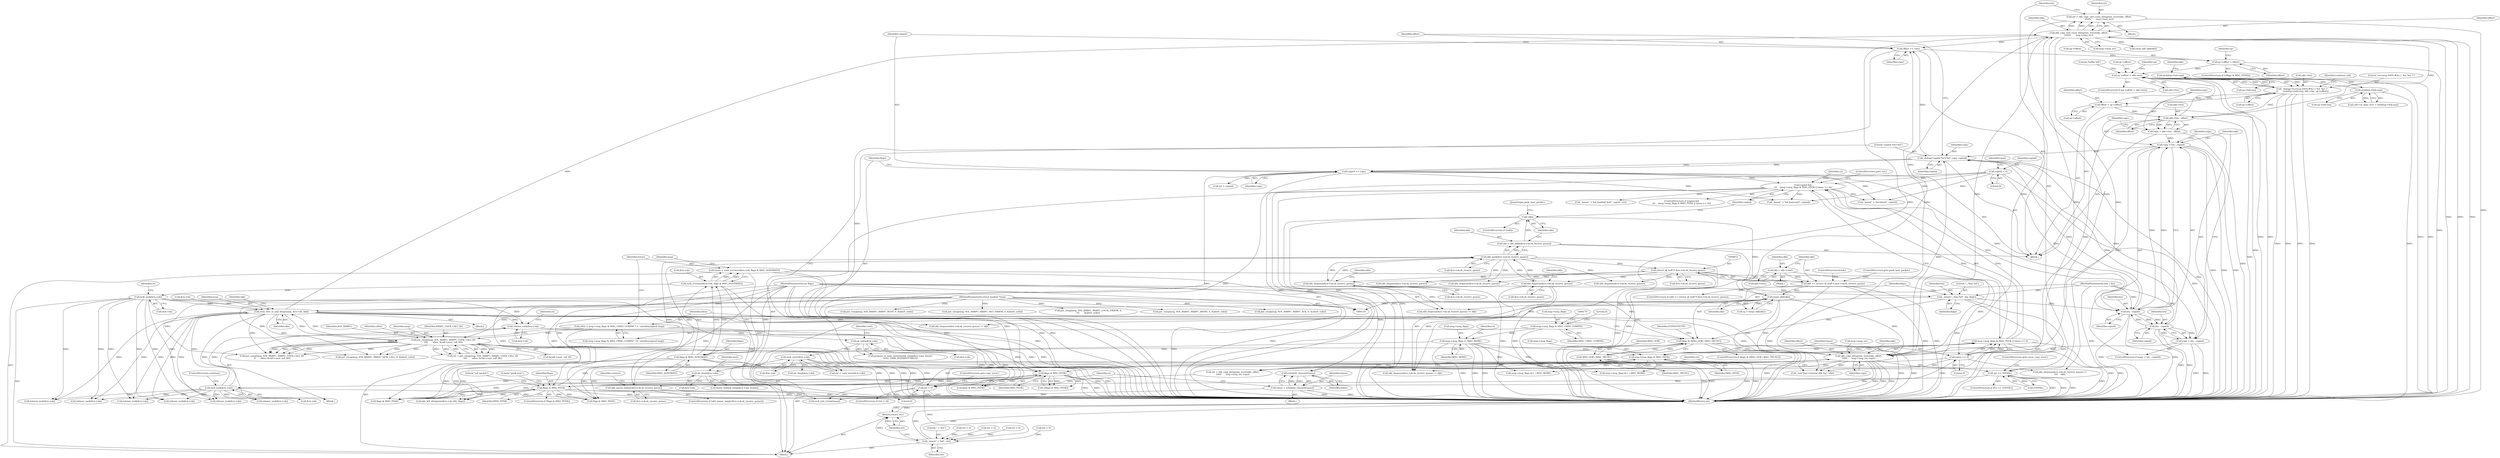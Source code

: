 digraph "0_linux_f3d3342602f8bcbf37d7c46641cb9bca7618eb1c_29@API" {
"1000541" [label="(Call,ret = skb_copy_and_csum_datagram_iovec(skb, offset,\n\t\t\t\t\t\t\t       msg->msg_iov))"];
"1000543" [label="(Call,skb_copy_and_csum_datagram_iovec(skb, offset,\n\t\t\t\t\t\t\t       msg->msg_iov))"];
"1000435" [label="(Call,sock_recv_ts_and_drops(msg, &rx->sk, skb))"];
"1000469" [label="(Call,put_cmsg(msg, SOL_RXRPC, RXRPC_USER_CALL_ID,\n\t\t\t\t       ullen, &call->user_call_ID))"];
"1000119" [label="(MethodParameterIn,struct msghdr *msg)"];
"1000165" [label="(Call,ullen = msg->msg_flags & MSG_CMSG_COMPAT ? 4 : sizeof(unsigned long))"];
"1000304" [label="(Call,lock_sock(&rx->sk))"];
"1000297" [label="(Call,sk_sleep(&rx->sk))"];
"1000271" [label="(Call,sock_error(&rx->sk))"];
"1000261" [label="(Call,sk_sleep(&rx->sk))"];
"1000255" [label="(Call,release_sock(&rx->sk))"];
"1000191" [label="(Call,lock_sock(&rx->sk))"];
"1000178" [label="(Call,sock_rcvtimeo(&rx->sk, flags & MSG_DONTWAIT))"];
"1000183" [label="(Call,flags & MSG_DONTWAIT)"];
"1000157" [label="(Call,flags & (MSG_OOB | MSG_TRUNC))"];
"1000152" [label="(Call,_enter(\",,,%zu,%d\", len, flags))"];
"1000120" [label="(MethodParameterIn,size_t len)"];
"1000121" [label="(MethodParameterIn,int flags)"];
"1000159" [label="(Call,MSG_OOB | MSG_TRUNC)"];
"1000313" [label="(Call,rxrpc_skb(skb))"];
"1000239" [label="(Call,!skb)"];
"1000229" [label="(Call,skb = skb_peek(&rx->sk.sk_receive_queue))"];
"1000231" [label="(Call,skb_peek(&rx->sk.sk_receive_queue))"];
"1000355" [label="(Call,skb_dequeue(&rx->sk.sk_receive_queue))"];
"1000672" [label="(Call,(struct sk_buff *) &rx->sk.sk_receive_queue)"];
"1000686" [label="(Call,skb_dequeue(&rx->sk.sk_receive_queue))"];
"1000280" [label="(Call,skb_queue_empty(&rx->sk.sk_receive_queue))"];
"1000670" [label="(Call,skb == (struct sk_buff *) &rx->sk.sk_receive_queue)"];
"1000664" [label="(Call,skb = skb->next)"];
"1000507" [label="(Call,skb->len - offset)"];
"1000449" [label="(Call,_debug(\"recvmsg DATA #%u { %d, %d }\",\n\t\t       ntohl(sp->hdr.seq), skb->len, sp->offset))"];
"1000451" [label="(Call,ntohl(sp->hdr.seq))"];
"1000494" [label="(Call,ntohl(sp->hdr.seq))"];
"1000581" [label="(Call,sp->offset < skb->len)"];
"1000575" [label="(Call,sp->offset = offset)"];
"1000564" [label="(Call,offset += copy)"];
"1000560" [label="(Call,_debug(\"copied %d+%d\", copy, copied))"];
"1000513" [label="(Call,copy > len - copied)"];
"1000505" [label="(Call,copy = skb->len - offset)"];
"1000515" [label="(Call,len - copied)"];
"1000520" [label="(Call,len - copied)"];
"1000567" [label="(Call,copied += copy)"];
"1000243" [label="(Call,copied &&\n\t\t\t    (msg->msg_flags & MSG_PEEK || timeo == 0))"];
"1000146" [label="(Call,copied = 0)"];
"1000245" [label="(Call,msg->msg_flags & MSG_PEEK || timeo == 0)"];
"1000246" [label="(Call,msg->msg_flags & MSG_PEEK)"];
"1000186" [label="(Call,msg->msg_flags |= MSG_MORE)"];
"1000168" [label="(Call,msg->msg_flags & MSG_CMSG_COMPAT)"];
"1000658" [label="(Call,flags & MSG_PEEK)"];
"1000572" [label="(Call,flags & MSG_PEEK)"];
"1000251" [label="(Call,timeo == 0)"];
"1000292" [label="(Call,timeo = schedule_timeout(timeo))"];
"1000294" [label="(Call,schedule_timeout(timeo))"];
"1000176" [label="(Call,timeo = sock_rcvtimeo(&rx->sk, flags & MSG_DONTWAIT))"];
"1000518" [label="(Call,copy = len - copied)"];
"1000532" [label="(Call,skb_copy_datagram_iovec(skb, offset,\n\t\t\t\t\t\t      msg->msg_iov, copy))"];
"1000500" [label="(Call,offset = sp->offset)"];
"1000550" [label="(Call,ret == -EINVAL)"];
"1000556" [label="(Call,ret < 0)"];
"1000950" [label="(Call,_leave(\" = %d\", ret))"];
"1000953" [label="(Return,return ret;)"];
"1000305" [label="(Call,&rx->sk)"];
"1000177" [label="(Identifier,timeo)"];
"1000576" [label="(Call,sp->offset)"];
"1000230" [label="(Identifier,skb)"];
"1000920" [label="(Call,release_sock(&rx->sk))"];
"1000153" [label="(Literal,\",,,%zu,%d\")"];
"1000563" [label="(Identifier,copied)"];
"1000469" [label="(Call,put_cmsg(msg, SOL_RXRPC, RXRPC_USER_CALL_ID,\n\t\t\t\t       ullen, &call->user_call_ID))"];
"1000467" [label="(Call,ret = put_cmsg(msg, SOL_RXRPC, RXRPC_USER_CALL_ID,\n\t\t\t\t       ullen, &call->user_call_ID))"];
"1000526" [label="(Identifier,skb)"];
"1000566" [label="(Identifier,copy)"];
"1000472" [label="(Identifier,RXRPC_USER_CALL_ID)"];
"1000295" [label="(Identifier,timeo)"];
"1000458" [label="(Identifier,skb)"];
"1000247" [label="(Call,msg->msg_flags)"];
"1000506" [label="(Identifier,copy)"];
"1000534" [label="(Identifier,offset)"];
"1000556" [label="(Call,ret < 0)"];
"1000400" [label="(Block,)"];
"1000570" [label="(ControlStructure,if (!(flags & MSG_PEEK)))"];
"1000541" [label="(Call,ret = skb_copy_and_csum_datagram_iovec(skb, offset,\n\t\t\t\t\t\t\t       msg->msg_iov))"];
"1000154" [label="(Identifier,len)"];
"1000580" [label="(ControlStructure,if (sp->offset < skb->len))"];
"1000512" [label="(ControlStructure,if (copy > len - copied))"];
"1000354" [label="(Call,skb_dequeue(&rx->sk.sk_receive_queue) != skb)"];
"1000663" [label="(Literal,\"peek next\")"];
"1000217" [label="(Call,release_sock(&rx->sk))"];
"1000240" [label="(Identifier,skb)"];
"1000766" [label="(Call,put_cmsg(msg, SOL_RXRPC, RXRPC_USER_CALL_ID,\n\t\t       ullen, &call->user_call_ID))"];
"1000460" [label="(Call,sp->offset)"];
"1000172" [label="(Identifier,MSG_CMSG_COMPAT)"];
"1000659" [label="(Identifier,flags)"];
"1000304" [label="(Call,lock_sock(&rx->sk))"];
"1000250" [label="(Identifier,MSG_PEEK)"];
"1000471" [label="(Identifier,SOL_RXRPC)"];
"1000232" [label="(Call,&rx->sk.sk_receive_queue)"];
"1000293" [label="(Identifier,timeo)"];
"1000522" [label="(Identifier,copied)"];
"1000866" [label="(Call,put_cmsg(msg, SOL_RXRPC, RXRPC_LOCAL_ERROR, 4,\n\t\t\t       &abort_code))"];
"1000520" [label="(Call,len - copied)"];
"1000445" [label="(Identifier,skb)"];
"1000281" [label="(Call,&rx->sk.sk_receive_queue)"];
"1000674" [label="(Call,&rx->sk.sk_receive_queue)"];
"1000666" [label="(Call,skb->next)"];
"1000671" [label="(Identifier,skb)"];
"1000494" [label="(Call,ntohl(sp->hdr.seq))"];
"1000255" [label="(Call,release_sock(&rx->sk))"];
"1000514" [label="(Identifier,copy)"];
"1000958" [label="(Call,release_sock(&rx->sk))"];
"1000686" [label="(Call,skb_dequeue(&rx->sk.sk_receive_queue))"];
"1000549" [label="(ControlStructure,if (ret == -EINVAL))"];
"1000543" [label="(Call,skb_copy_and_csum_datagram_iovec(skb, offset,\n\t\t\t\t\t\t\t       msg->msg_iov))"];
"1000269" [label="(Call,ret = sock_error(&rx->sk))"];
"1000473" [label="(Identifier,ullen)"];
"1000624" [label="(Call,skb_dequeue(&rx->sk.sk_receive_queue))"];
"1000258" [label="(Identifier,rx)"];
"1000623" [label="(Call,skb_dequeue(&rx->sk.sk_receive_queue) !=\n\t\t\t\t    skb)"];
"1000984" [label="(Call,sock_intr_errno(timeo))"];
"1000567" [label="(Call,copied += copy)"];
"1000732" [label="(Call,put_cmsg(msg, SOL_RXRPC, RXRPC_NEW_CALL, 0, &abort_code))"];
"1000147" [label="(Identifier,copied)"];
"1000184" [label="(Identifier,flags)"];
"1000383" [label="(Call,release_sock(&rx->sk))"];
"1000901" [label="(Call,_net(\"free terminal skb %p\", skb))"];
"1000672" [label="(Call,(struct sk_buff *) &rx->sk.sk_receive_queue)"];
"1000713" [label="(Call,_leave(\" = %d [data]\", copied))"];
"1000272" [label="(Call,&rx->sk)"];
"1000229" [label="(Call,skb = skb_peek(&rx->sk.sk_receive_queue))"];
"1000951" [label="(Literal,\" = %d\")"];
"1000156" [label="(ControlStructure,if (flags & (MSG_OOB | MSG_TRUNC)))"];
"1000540" [label="(Block,)"];
"1000542" [label="(Identifier,ret)"];
"1000658" [label="(Call,flags & MSG_PEEK)"];
"1000572" [label="(Call,flags & MSG_PEEK)"];
"1000262" [label="(Call,&rx->sk)"];
"1000457" [label="(Call,skb->len)"];
"1000490" [label="(Call,call->rx_data_recv = ntohl(sp->hdr.seq))"];
"1000552" [label="(Call,-EINVAL)"];
"1000183" [label="(Call,flags & MSG_DONTWAIT)"];
"1000241" [label="(Block,)"];
"1000495" [label="(Call,sp->hdr.seq)"];
"1000151" [label="(Identifier,wait)"];
"1000517" [label="(Identifier,copied)"];
"1000574" [label="(Identifier,MSG_PEEK)"];
"1000687" [label="(Call,&rx->sk.sk_receive_queue)"];
"1000511" [label="(Identifier,offset)"];
"1000596" [label="(Identifier,sp)"];
"1000271" [label="(Call,sock_error(&rx->sk))"];
"1000303" [label="(Identifier,wait)"];
"1000192" [label="(Call,&rx->sk)"];
"1000314" [label="(Identifier,skb)"];
"1000390" [label="(Call,_leave(\" = %d [noncont]\", copied))"];
"1000635" [label="(Call,msg->msg_flags &= ~MSG_MORE)"];
"1000165" [label="(Call,ullen = msg->msg_flags & MSG_CMSG_COMPAT ? 4 : sizeof(unsigned long))"];
"1000544" [label="(Identifier,skb)"];
"1000500" [label="(Call,offset = sp->offset)"];
"1000166" [label="(Identifier,ullen)"];
"1000564" [label="(Call,offset += copy)"];
"1000660" [label="(Identifier,MSG_PEEK)"];
"1000310" [label="(JumpTarget,peek_next_packet:)"];
"1000187" [label="(Call,msg->msg_flags)"];
"1000571" [label="(Call,!(flags & MSG_PEEK))"];
"1000670" [label="(Call,skb == (struct sk_buff *) &rx->sk.sk_receive_queue)"];
"1000575" [label="(Call,sp->offset = offset)"];
"1000573" [label="(Identifier,flags)"];
"1000173" [label="(Literal,4)"];
"1000280" [label="(Call,skb_queue_empty(&rx->sk.sk_receive_queue))"];
"1000554" [label="(ControlStructure,goto csum_copy_error;)"];
"1000296" [label="(Call,finish_wait(sk_sleep(&rx->sk), &wait))"];
"1000532" [label="(Call,skb_copy_datagram_iovec(skb, offset,\n\t\t\t\t\t\t      msg->msg_iov, copy))"];
"1000451" [label="(Call,ntohl(sp->hdr.seq))"];
"1000665" [label="(Identifier,skb)"];
"1000953" [label="(Return,return ret;)"];
"1000264" [label="(Identifier,rx)"];
"1000158" [label="(Identifier,flags)"];
"1000452" [label="(Call,sp->hdr.seq)"];
"1000700" [label="(Call,release_sock(&rx->sk))"];
"1000161" [label="(Identifier,MSG_TRUNC)"];
"1000952" [label="(Identifier,ret)"];
"1000231" [label="(Call,skb_peek(&rx->sk.sk_receive_queue))"];
"1000939" [label="(Call,release_sock(&rx->sk))"];
"1000610" [label="(Call,ret = copied)"];
"1000557" [label="(Identifier,ret)"];
"1000309" [label="(ControlStructure,continue;)"];
"1000746" [label="(Call,flags & MSG_PEEK)"];
"1000194" [label="(Identifier,rx)"];
"1000119" [label="(MethodParameterIn,struct msghdr *msg)"];
"1001010" [label="(MethodReturn,int)"];
"1000546" [label="(Call,msg->msg_iov)"];
"1000152" [label="(Call,_enter(\",,,%zu,%d\", len, flags))"];
"1000202" [label="(Identifier,rx)"];
"1000535" [label="(Call,msg->msg_iov)"];
"1000474" [label="(Call,&call->user_call_ID)"];
"1000185" [label="(Identifier,MSG_DONTWAIT)"];
"1000885" [label="(Call,msg->msg_flags &= ~MSG_MORE)"];
"1000569" [label="(Identifier,copy)"];
"1000583" [label="(Identifier,sp)"];
"1000168" [label="(Call,msg->msg_flags & MSG_CMSG_COMPAT)"];
"1000585" [label="(Call,skb->len)"];
"1000502" [label="(Call,sp->offset)"];
"1000292" [label="(Call,timeo = schedule_timeout(timeo))"];
"1000824" [label="(Call,put_cmsg(msg, SOL_RXRPC, RXRPC_ABORT, 4, &abort_code))"];
"1000188" [label="(Identifier,msg)"];
"1000159" [label="(Call,MSG_OOB | MSG_TRUNC)"];
"1000897" [label="(Call,flags & MSG_PEEK)"];
"1000513" [label="(Call,copy > len - copied)"];
"1000752" [label="(Call,skb_dequeue(&rx->sk.sk_receive_queue))"];
"1000297" [label="(Call,sk_sleep(&rx->sk))"];
"1000470" [label="(Identifier,msg)"];
"1000950" [label="(Call,_leave(\" = %d\", ret))"];
"1000267" [label="(Identifier,wait)"];
"1000294" [label="(Call,schedule_timeout(timeo))"];
"1000533" [label="(Identifier,skb)"];
"1000245" [label="(Call,msg->msg_flags & MSG_PEEK || timeo == 0)"];
"1000568" [label="(Identifier,copied)"];
"1000561" [label="(Literal,\"copied %d+%d\")"];
"1000254" [label="(ControlStructure,goto out;)"];
"1000616" [label="(Call,flags & MSG_PEEK)"];
"1000530" [label="(Call,ret = skb_copy_datagram_iovec(skb, offset,\n\t\t\t\t\t\t      msg->msg_iov, copy))"];
"1000501" [label="(Identifier,offset)"];
"1000545" [label="(Identifier,offset)"];
"1000279" [label="(ControlStructure,if (skb_queue_empty(&rx->sk.sk_receive_queue)))"];
"1000146" [label="(Call,copied = 0)"];
"1000311" [label="(Call,sp = rxrpc_skb(skb))"];
"1000190" [label="(Identifier,MSG_MORE)"];
"1000437" [label="(Call,&rx->sk)"];
"1000191" [label="(Call,lock_sock(&rx->sk))"];
"1000121" [label="(MethodParameterIn,int flags)"];
"1000465" [label="(Identifier,continue_call)"];
"1000169" [label="(Call,msg->msg_flags)"];
"1000507" [label="(Call,skb->len - offset)"];
"1000683" [label="(Literal,\"eat packet\")"];
"1000664" [label="(Call,skb = skb->next)"];
"1000120" [label="(MethodParameterIn,size_t len)"];
"1000906" [label="(Call,skb_dequeue(&rx->sk.sk_receive_queue))"];
"1000256" [label="(Call,&rx->sk)"];
"1000680" [label="(ControlStructure,break;)"];
"1000558" [label="(Literal,0)"];
"1000160" [label="(Identifier,MSG_OOB)"];
"1000157" [label="(Call,flags & (MSG_OOB | MSG_TRUNC))"];
"1000246" [label="(Call,msg->msg_flags & MSG_PEEK)"];
"1000239" [label="(Call,!skb)"];
"1000516" [label="(Identifier,len)"];
"1000238" [label="(ControlStructure,if (!skb))"];
"1000356" [label="(Call,&rx->sk.sk_receive_queue)"];
"1000657" [label="(ControlStructure,if (flags & MSG_PEEK))"];
"1000362" [label="(Identifier,skb)"];
"1000167" [label="(Call,msg->msg_flags & MSG_CMSG_COMPAT ? 4 : sizeof(unsigned long))"];
"1000519" [label="(Identifier,copy)"];
"1000776" [label="(Call,ret < 0)"];
"1000178" [label="(Call,sock_rcvtimeo(&rx->sk, flags & MSG_DONTWAIT))"];
"1000661" [label="(Block,)"];
"1000243" [label="(Call,copied &&\n\t\t\t    (msg->msg_flags & MSG_PEEK || timeo == 0))"];
"1000253" [label="(Literal,0)"];
"1000155" [label="(Identifier,flags)"];
"1000290" [label="(Identifier,current)"];
"1000878" [label="(Call,ret < 0)"];
"1000751" [label="(Call,skb_dequeue(&rx->sk.sk_receive_queue) != skb)"];
"1000479" [label="(Call,ret < 0)"];
"1000669" [label="(ControlStructure,if (skb == (struct sk_buff *) &rx->sk.sk_receive_queue))"];
"1000186" [label="(Call,msg->msg_flags |= MSG_MORE)"];
"1000559" [label="(ControlStructure,goto copy_error;)"];
"1000954" [label="(Identifier,ret)"];
"1000176" [label="(Call,timeo = sock_rcvtimeo(&rx->sk, flags & MSG_DONTWAIT))"];
"1000550" [label="(Call,ret == -EINVAL)"];
"1000261" [label="(Call,sk_sleep(&rx->sk))"];
"1000148" [label="(Literal,0)"];
"1000449" [label="(Call,_debug(\"recvmsg DATA #%u { %d, %d }\",\n\t\t       ntohl(sp->hdr.seq), skb->len, sp->offset))"];
"1000581" [label="(Call,sp->offset < skb->len)"];
"1000244" [label="(Identifier,copied)"];
"1000521" [label="(Identifier,len)"];
"1000590" [label="(Literal,\"buffer full\")"];
"1000436" [label="(Identifier,msg)"];
"1001004" [label="(Call,_leave(\" = %d [waitfail %d]\", copied, ret))"];
"1000740" [label="(Call,ret < 0)"];
"1000969" [label="(Call,skb_kill_datagram(&rx->sk, skb, flags))"];
"1000562" [label="(Identifier,copy)"];
"1000579" [label="(Identifier,offset)"];
"1000518" [label="(Call,copy = len - copied)"];
"1000252" [label="(Identifier,timeo)"];
"1000313" [label="(Call,rxrpc_skb(skb))"];
"1000298" [label="(Call,&rx->sk)"];
"1000685" [label="(Call,skb_dequeue(&rx->sk.sk_receive_queue) != skb)"];
"1000681" [label="(ControlStructure,goto peek_next_packet;)"];
"1000508" [label="(Call,skb->len)"];
"1000797" [label="(Call,put_cmsg(msg, SOL_RXRPC, RXRPC_ACK, 0, &abort_code))"];
"1000179" [label="(Call,&rx->sk)"];
"1000441" [label="(Identifier,skb)"];
"1000260" [label="(Call,prepare_to_wait_exclusive(sk_sleep(&rx->sk), &wait,\n\t\t\t\t\t\t  TASK_INTERRUPTIBLE))"];
"1000300" [label="(Identifier,rx)"];
"1000242" [label="(ControlStructure,if (copied &&\n\t\t\t    (msg->msg_flags & MSG_PEEK || timeo == 0)))"];
"1000164" [label="(Identifier,EOPNOTSUPP)"];
"1000555" [label="(ControlStructure,if (ret < 0))"];
"1000435" [label="(Call,sock_recv_ts_and_drops(msg, &rx->sk, skb))"];
"1000560" [label="(Call,_debug(\"copied %d+%d\", copy, copied))"];
"1000538" [label="(Identifier,copy)"];
"1000808" [label="(Call,put_cmsg(msg, SOL_RXRPC, RXRPC_BUSY, 0, &abort_code))"];
"1000967" [label="(Call,rxrpc_kill_skb(skb))"];
"1000845" [label="(Call,put_cmsg(msg, SOL_RXRPC, RXRPC_NET_ERROR, 4, &abort_code))"];
"1000505" [label="(Call,copy = skb->len - offset)"];
"1000355" [label="(Call,skb_dequeue(&rx->sk.sk_receive_queue))"];
"1000582" [label="(Call,sp->offset)"];
"1000197" [label="(Block,)"];
"1000287" [label="(Block,)"];
"1000251" [label="(Call,timeo == 0)"];
"1000450" [label="(Literal,\"recvmsg DATA #%u { %d, %d }\")"];
"1000565" [label="(Identifier,offset)"];
"1000693" [label="(Identifier,skb)"];
"1000988" [label="(Call,sk_sleep(&rx->sk))"];
"1000515" [label="(Call,len - copied)"];
"1000122" [label="(Block,)"];
"1000551" [label="(Identifier,ret)"];
"1000541" -> "1000540"  [label="AST: "];
"1000541" -> "1000543"  [label="CFG: "];
"1000542" -> "1000541"  [label="AST: "];
"1000543" -> "1000541"  [label="AST: "];
"1000551" -> "1000541"  [label="CFG: "];
"1000541" -> "1001010"  [label="DDG: "];
"1000543" -> "1000541"  [label="DDG: "];
"1000543" -> "1000541"  [label="DDG: "];
"1000543" -> "1000541"  [label="DDG: "];
"1000541" -> "1000550"  [label="DDG: "];
"1000543" -> "1000546"  [label="CFG: "];
"1000544" -> "1000543"  [label="AST: "];
"1000545" -> "1000543"  [label="AST: "];
"1000546" -> "1000543"  [label="AST: "];
"1000543" -> "1001010"  [label="DDG: "];
"1000543" -> "1001010"  [label="DDG: "];
"1000543" -> "1001010"  [label="DDG: "];
"1000543" -> "1000532"  [label="DDG: "];
"1000435" -> "1000543"  [label="DDG: "];
"1000313" -> "1000543"  [label="DDG: "];
"1000507" -> "1000543"  [label="DDG: "];
"1000532" -> "1000543"  [label="DDG: "];
"1000543" -> "1000564"  [label="DDG: "];
"1000543" -> "1000623"  [label="DDG: "];
"1000543" -> "1000685"  [label="DDG: "];
"1000543" -> "1000901"  [label="DDG: "];
"1000543" -> "1000967"  [label="DDG: "];
"1000435" -> "1000400"  [label="AST: "];
"1000435" -> "1000441"  [label="CFG: "];
"1000436" -> "1000435"  [label="AST: "];
"1000437" -> "1000435"  [label="AST: "];
"1000441" -> "1000435"  [label="AST: "];
"1000445" -> "1000435"  [label="CFG: "];
"1000435" -> "1001010"  [label="DDG: "];
"1000435" -> "1001010"  [label="DDG: "];
"1000435" -> "1001010"  [label="DDG: "];
"1000435" -> "1000217"  [label="DDG: "];
"1000435" -> "1000255"  [label="DDG: "];
"1000435" -> "1000383"  [label="DDG: "];
"1000469" -> "1000435"  [label="DDG: "];
"1000119" -> "1000435"  [label="DDG: "];
"1000304" -> "1000435"  [label="DDG: "];
"1000191" -> "1000435"  [label="DDG: "];
"1000313" -> "1000435"  [label="DDG: "];
"1000435" -> "1000469"  [label="DDG: "];
"1000435" -> "1000532"  [label="DDG: "];
"1000435" -> "1000700"  [label="DDG: "];
"1000435" -> "1000732"  [label="DDG: "];
"1000435" -> "1000751"  [label="DDG: "];
"1000435" -> "1000766"  [label="DDG: "];
"1000435" -> "1000901"  [label="DDG: "];
"1000435" -> "1000920"  [label="DDG: "];
"1000435" -> "1000939"  [label="DDG: "];
"1000435" -> "1000958"  [label="DDG: "];
"1000469" -> "1000467"  [label="AST: "];
"1000469" -> "1000474"  [label="CFG: "];
"1000470" -> "1000469"  [label="AST: "];
"1000471" -> "1000469"  [label="AST: "];
"1000472" -> "1000469"  [label="AST: "];
"1000473" -> "1000469"  [label="AST: "];
"1000474" -> "1000469"  [label="AST: "];
"1000467" -> "1000469"  [label="CFG: "];
"1000469" -> "1001010"  [label="DDG: "];
"1000469" -> "1001010"  [label="DDG: "];
"1000469" -> "1001010"  [label="DDG: "];
"1000469" -> "1001010"  [label="DDG: "];
"1000469" -> "1001010"  [label="DDG: "];
"1000469" -> "1000467"  [label="DDG: "];
"1000469" -> "1000467"  [label="DDG: "];
"1000469" -> "1000467"  [label="DDG: "];
"1000469" -> "1000467"  [label="DDG: "];
"1000469" -> "1000467"  [label="DDG: "];
"1000119" -> "1000469"  [label="DDG: "];
"1000165" -> "1000469"  [label="DDG: "];
"1000469" -> "1000732"  [label="DDG: "];
"1000469" -> "1000732"  [label="DDG: "];
"1000469" -> "1000766"  [label="DDG: "];
"1000469" -> "1000766"  [label="DDG: "];
"1000469" -> "1000766"  [label="DDG: "];
"1000469" -> "1000766"  [label="DDG: "];
"1000469" -> "1000766"  [label="DDG: "];
"1000119" -> "1000116"  [label="AST: "];
"1000119" -> "1001010"  [label="DDG: "];
"1000119" -> "1000732"  [label="DDG: "];
"1000119" -> "1000766"  [label="DDG: "];
"1000119" -> "1000797"  [label="DDG: "];
"1000119" -> "1000808"  [label="DDG: "];
"1000119" -> "1000824"  [label="DDG: "];
"1000119" -> "1000845"  [label="DDG: "];
"1000119" -> "1000866"  [label="DDG: "];
"1000165" -> "1000122"  [label="AST: "];
"1000165" -> "1000167"  [label="CFG: "];
"1000166" -> "1000165"  [label="AST: "];
"1000167" -> "1000165"  [label="AST: "];
"1000177" -> "1000165"  [label="CFG: "];
"1000165" -> "1001010"  [label="DDG: "];
"1000165" -> "1001010"  [label="DDG: "];
"1000165" -> "1000766"  [label="DDG: "];
"1000304" -> "1000241"  [label="AST: "];
"1000304" -> "1000305"  [label="CFG: "];
"1000305" -> "1000304"  [label="AST: "];
"1000309" -> "1000304"  [label="CFG: "];
"1000304" -> "1001010"  [label="DDG: "];
"1000304" -> "1000217"  [label="DDG: "];
"1000304" -> "1000255"  [label="DDG: "];
"1000297" -> "1000304"  [label="DDG: "];
"1000304" -> "1000383"  [label="DDG: "];
"1000304" -> "1000700"  [label="DDG: "];
"1000304" -> "1000920"  [label="DDG: "];
"1000304" -> "1000939"  [label="DDG: "];
"1000304" -> "1000958"  [label="DDG: "];
"1000297" -> "1000296"  [label="AST: "];
"1000297" -> "1000298"  [label="CFG: "];
"1000298" -> "1000297"  [label="AST: "];
"1000303" -> "1000297"  [label="CFG: "];
"1000297" -> "1000296"  [label="DDG: "];
"1000271" -> "1000297"  [label="DDG: "];
"1000271" -> "1000269"  [label="AST: "];
"1000271" -> "1000272"  [label="CFG: "];
"1000272" -> "1000271"  [label="AST: "];
"1000269" -> "1000271"  [label="CFG: "];
"1000271" -> "1000269"  [label="DDG: "];
"1000261" -> "1000271"  [label="DDG: "];
"1000271" -> "1000988"  [label="DDG: "];
"1000261" -> "1000260"  [label="AST: "];
"1000261" -> "1000262"  [label="CFG: "];
"1000262" -> "1000261"  [label="AST: "];
"1000267" -> "1000261"  [label="CFG: "];
"1000261" -> "1000260"  [label="DDG: "];
"1000255" -> "1000261"  [label="DDG: "];
"1000255" -> "1000241"  [label="AST: "];
"1000255" -> "1000256"  [label="CFG: "];
"1000256" -> "1000255"  [label="AST: "];
"1000264" -> "1000255"  [label="CFG: "];
"1000255" -> "1001010"  [label="DDG: "];
"1000191" -> "1000255"  [label="DDG: "];
"1000191" -> "1000122"  [label="AST: "];
"1000191" -> "1000192"  [label="CFG: "];
"1000192" -> "1000191"  [label="AST: "];
"1000202" -> "1000191"  [label="CFG: "];
"1000191" -> "1001010"  [label="DDG: "];
"1000178" -> "1000191"  [label="DDG: "];
"1000191" -> "1000217"  [label="DDG: "];
"1000191" -> "1000383"  [label="DDG: "];
"1000191" -> "1000700"  [label="DDG: "];
"1000191" -> "1000920"  [label="DDG: "];
"1000191" -> "1000939"  [label="DDG: "];
"1000191" -> "1000958"  [label="DDG: "];
"1000178" -> "1000176"  [label="AST: "];
"1000178" -> "1000183"  [label="CFG: "];
"1000179" -> "1000178"  [label="AST: "];
"1000183" -> "1000178"  [label="AST: "];
"1000176" -> "1000178"  [label="CFG: "];
"1000178" -> "1001010"  [label="DDG: "];
"1000178" -> "1000176"  [label="DDG: "];
"1000178" -> "1000176"  [label="DDG: "];
"1000183" -> "1000178"  [label="DDG: "];
"1000183" -> "1000178"  [label="DDG: "];
"1000183" -> "1000185"  [label="CFG: "];
"1000184" -> "1000183"  [label="AST: "];
"1000185" -> "1000183"  [label="AST: "];
"1000183" -> "1001010"  [label="DDG: "];
"1000183" -> "1001010"  [label="DDG: "];
"1000157" -> "1000183"  [label="DDG: "];
"1000121" -> "1000183"  [label="DDG: "];
"1000183" -> "1000572"  [label="DDG: "];
"1000183" -> "1000746"  [label="DDG: "];
"1000183" -> "1000897"  [label="DDG: "];
"1000183" -> "1000969"  [label="DDG: "];
"1000157" -> "1000156"  [label="AST: "];
"1000157" -> "1000159"  [label="CFG: "];
"1000158" -> "1000157"  [label="AST: "];
"1000159" -> "1000157"  [label="AST: "];
"1000164" -> "1000157"  [label="CFG: "];
"1000166" -> "1000157"  [label="CFG: "];
"1000157" -> "1001010"  [label="DDG: "];
"1000157" -> "1001010"  [label="DDG: "];
"1000157" -> "1001010"  [label="DDG: "];
"1000152" -> "1000157"  [label="DDG: "];
"1000121" -> "1000157"  [label="DDG: "];
"1000159" -> "1000157"  [label="DDG: "];
"1000159" -> "1000157"  [label="DDG: "];
"1000152" -> "1000122"  [label="AST: "];
"1000152" -> "1000155"  [label="CFG: "];
"1000153" -> "1000152"  [label="AST: "];
"1000154" -> "1000152"  [label="AST: "];
"1000155" -> "1000152"  [label="AST: "];
"1000158" -> "1000152"  [label="CFG: "];
"1000152" -> "1001010"  [label="DDG: "];
"1000152" -> "1001010"  [label="DDG: "];
"1000120" -> "1000152"  [label="DDG: "];
"1000121" -> "1000152"  [label="DDG: "];
"1000152" -> "1000515"  [label="DDG: "];
"1000120" -> "1000116"  [label="AST: "];
"1000120" -> "1001010"  [label="DDG: "];
"1000120" -> "1000515"  [label="DDG: "];
"1000120" -> "1000520"  [label="DDG: "];
"1000121" -> "1000116"  [label="AST: "];
"1000121" -> "1001010"  [label="DDG: "];
"1000121" -> "1000572"  [label="DDG: "];
"1000121" -> "1000616"  [label="DDG: "];
"1000121" -> "1000658"  [label="DDG: "];
"1000121" -> "1000746"  [label="DDG: "];
"1000121" -> "1000897"  [label="DDG: "];
"1000121" -> "1000969"  [label="DDG: "];
"1000159" -> "1000161"  [label="CFG: "];
"1000160" -> "1000159"  [label="AST: "];
"1000161" -> "1000159"  [label="AST: "];
"1000159" -> "1001010"  [label="DDG: "];
"1000159" -> "1001010"  [label="DDG: "];
"1000313" -> "1000311"  [label="AST: "];
"1000313" -> "1000314"  [label="CFG: "];
"1000314" -> "1000313"  [label="AST: "];
"1000311" -> "1000313"  [label="CFG: "];
"1000313" -> "1001010"  [label="DDG: "];
"1000313" -> "1000311"  [label="DDG: "];
"1000239" -> "1000313"  [label="DDG: "];
"1000670" -> "1000313"  [label="DDG: "];
"1000313" -> "1000354"  [label="DDG: "];
"1000313" -> "1000532"  [label="DDG: "];
"1000313" -> "1000751"  [label="DDG: "];
"1000313" -> "1000901"  [label="DDG: "];
"1000239" -> "1000238"  [label="AST: "];
"1000239" -> "1000240"  [label="CFG: "];
"1000240" -> "1000239"  [label="AST: "];
"1000244" -> "1000239"  [label="CFG: "];
"1000310" -> "1000239"  [label="CFG: "];
"1000239" -> "1001010"  [label="DDG: "];
"1000239" -> "1001010"  [label="DDG: "];
"1000229" -> "1000239"  [label="DDG: "];
"1000229" -> "1000197"  [label="AST: "];
"1000229" -> "1000231"  [label="CFG: "];
"1000230" -> "1000229"  [label="AST: "];
"1000231" -> "1000229"  [label="AST: "];
"1000240" -> "1000229"  [label="CFG: "];
"1000229" -> "1001010"  [label="DDG: "];
"1000231" -> "1000229"  [label="DDG: "];
"1000231" -> "1000232"  [label="CFG: "];
"1000232" -> "1000231"  [label="AST: "];
"1000231" -> "1001010"  [label="DDG: "];
"1000355" -> "1000231"  [label="DDG: "];
"1000686" -> "1000231"  [label="DDG: "];
"1000280" -> "1000231"  [label="DDG: "];
"1000231" -> "1000280"  [label="DDG: "];
"1000231" -> "1000355"  [label="DDG: "];
"1000231" -> "1000624"  [label="DDG: "];
"1000231" -> "1000672"  [label="DDG: "];
"1000231" -> "1000686"  [label="DDG: "];
"1000231" -> "1000752"  [label="DDG: "];
"1000231" -> "1000906"  [label="DDG: "];
"1000355" -> "1000354"  [label="AST: "];
"1000355" -> "1000356"  [label="CFG: "];
"1000356" -> "1000355"  [label="AST: "];
"1000362" -> "1000355"  [label="CFG: "];
"1000355" -> "1001010"  [label="DDG: "];
"1000355" -> "1000354"  [label="DDG: "];
"1000672" -> "1000355"  [label="DDG: "];
"1000672" -> "1000670"  [label="AST: "];
"1000672" -> "1000674"  [label="CFG: "];
"1000673" -> "1000672"  [label="AST: "];
"1000674" -> "1000672"  [label="AST: "];
"1000670" -> "1000672"  [label="CFG: "];
"1000672" -> "1001010"  [label="DDG: "];
"1000672" -> "1000624"  [label="DDG: "];
"1000672" -> "1000670"  [label="DDG: "];
"1000672" -> "1000686"  [label="DDG: "];
"1000672" -> "1000752"  [label="DDG: "];
"1000672" -> "1000906"  [label="DDG: "];
"1000686" -> "1000685"  [label="AST: "];
"1000686" -> "1000687"  [label="CFG: "];
"1000687" -> "1000686"  [label="AST: "];
"1000693" -> "1000686"  [label="CFG: "];
"1000686" -> "1001010"  [label="DDG: "];
"1000686" -> "1000685"  [label="DDG: "];
"1000280" -> "1000279"  [label="AST: "];
"1000280" -> "1000281"  [label="CFG: "];
"1000281" -> "1000280"  [label="AST: "];
"1000290" -> "1000280"  [label="CFG: "];
"1000300" -> "1000280"  [label="CFG: "];
"1000280" -> "1001010"  [label="DDG: "];
"1000280" -> "1001010"  [label="DDG: "];
"1000670" -> "1000669"  [label="AST: "];
"1000671" -> "1000670"  [label="AST: "];
"1000680" -> "1000670"  [label="CFG: "];
"1000681" -> "1000670"  [label="CFG: "];
"1000670" -> "1001010"  [label="DDG: "];
"1000670" -> "1001010"  [label="DDG: "];
"1000670" -> "1001010"  [label="DDG: "];
"1000664" -> "1000670"  [label="DDG: "];
"1000664" -> "1000661"  [label="AST: "];
"1000664" -> "1000666"  [label="CFG: "];
"1000665" -> "1000664"  [label="AST: "];
"1000666" -> "1000664"  [label="AST: "];
"1000671" -> "1000664"  [label="CFG: "];
"1000664" -> "1001010"  [label="DDG: "];
"1000507" -> "1000505"  [label="AST: "];
"1000507" -> "1000511"  [label="CFG: "];
"1000508" -> "1000507"  [label="AST: "];
"1000511" -> "1000507"  [label="AST: "];
"1000505" -> "1000507"  [label="CFG: "];
"1000507" -> "1001010"  [label="DDG: "];
"1000507" -> "1000505"  [label="DDG: "];
"1000507" -> "1000505"  [label="DDG: "];
"1000449" -> "1000507"  [label="DDG: "];
"1000500" -> "1000507"  [label="DDG: "];
"1000507" -> "1000532"  [label="DDG: "];
"1000507" -> "1000581"  [label="DDG: "];
"1000449" -> "1000197"  [label="AST: "];
"1000449" -> "1000460"  [label="CFG: "];
"1000450" -> "1000449"  [label="AST: "];
"1000451" -> "1000449"  [label="AST: "];
"1000457" -> "1000449"  [label="AST: "];
"1000460" -> "1000449"  [label="AST: "];
"1000465" -> "1000449"  [label="CFG: "];
"1000449" -> "1001010"  [label="DDG: "];
"1000449" -> "1001010"  [label="DDG: "];
"1000449" -> "1001010"  [label="DDG: "];
"1000449" -> "1001010"  [label="DDG: "];
"1000451" -> "1000449"  [label="DDG: "];
"1000581" -> "1000449"  [label="DDG: "];
"1000581" -> "1000449"  [label="DDG: "];
"1000449" -> "1000500"  [label="DDG: "];
"1000449" -> "1000581"  [label="DDG: "];
"1000451" -> "1000452"  [label="CFG: "];
"1000452" -> "1000451"  [label="AST: "];
"1000458" -> "1000451"  [label="CFG: "];
"1000451" -> "1001010"  [label="DDG: "];
"1000494" -> "1000451"  [label="DDG: "];
"1000451" -> "1000494"  [label="DDG: "];
"1000494" -> "1000490"  [label="AST: "];
"1000494" -> "1000495"  [label="CFG: "];
"1000495" -> "1000494"  [label="AST: "];
"1000490" -> "1000494"  [label="CFG: "];
"1000494" -> "1001010"  [label="DDG: "];
"1000494" -> "1000490"  [label="DDG: "];
"1000581" -> "1000580"  [label="AST: "];
"1000581" -> "1000585"  [label="CFG: "];
"1000582" -> "1000581"  [label="AST: "];
"1000585" -> "1000581"  [label="AST: "];
"1000590" -> "1000581"  [label="CFG: "];
"1000596" -> "1000581"  [label="CFG: "];
"1000581" -> "1001010"  [label="DDG: "];
"1000581" -> "1001010"  [label="DDG: "];
"1000581" -> "1001010"  [label="DDG: "];
"1000575" -> "1000581"  [label="DDG: "];
"1000575" -> "1000570"  [label="AST: "];
"1000575" -> "1000579"  [label="CFG: "];
"1000576" -> "1000575"  [label="AST: "];
"1000579" -> "1000575"  [label="AST: "];
"1000583" -> "1000575"  [label="CFG: "];
"1000575" -> "1001010"  [label="DDG: "];
"1000564" -> "1000575"  [label="DDG: "];
"1000564" -> "1000197"  [label="AST: "];
"1000564" -> "1000566"  [label="CFG: "];
"1000565" -> "1000564"  [label="AST: "];
"1000566" -> "1000564"  [label="AST: "];
"1000568" -> "1000564"  [label="CFG: "];
"1000564" -> "1001010"  [label="DDG: "];
"1000560" -> "1000564"  [label="DDG: "];
"1000532" -> "1000564"  [label="DDG: "];
"1000560" -> "1000197"  [label="AST: "];
"1000560" -> "1000563"  [label="CFG: "];
"1000561" -> "1000560"  [label="AST: "];
"1000562" -> "1000560"  [label="AST: "];
"1000563" -> "1000560"  [label="AST: "];
"1000565" -> "1000560"  [label="CFG: "];
"1000560" -> "1001010"  [label="DDG: "];
"1000513" -> "1000560"  [label="DDG: "];
"1000518" -> "1000560"  [label="DDG: "];
"1000532" -> "1000560"  [label="DDG: "];
"1000520" -> "1000560"  [label="DDG: "];
"1000515" -> "1000560"  [label="DDG: "];
"1000560" -> "1000567"  [label="DDG: "];
"1000560" -> "1000567"  [label="DDG: "];
"1000513" -> "1000512"  [label="AST: "];
"1000513" -> "1000515"  [label="CFG: "];
"1000514" -> "1000513"  [label="AST: "];
"1000515" -> "1000513"  [label="AST: "];
"1000519" -> "1000513"  [label="CFG: "];
"1000526" -> "1000513"  [label="CFG: "];
"1000513" -> "1001010"  [label="DDG: "];
"1000513" -> "1001010"  [label="DDG: "];
"1000513" -> "1001010"  [label="DDG: "];
"1000505" -> "1000513"  [label="DDG: "];
"1000515" -> "1000513"  [label="DDG: "];
"1000515" -> "1000513"  [label="DDG: "];
"1000513" -> "1000532"  [label="DDG: "];
"1000505" -> "1000197"  [label="AST: "];
"1000506" -> "1000505"  [label="AST: "];
"1000514" -> "1000505"  [label="CFG: "];
"1000505" -> "1001010"  [label="DDG: "];
"1000515" -> "1000517"  [label="CFG: "];
"1000516" -> "1000515"  [label="AST: "];
"1000517" -> "1000515"  [label="AST: "];
"1000515" -> "1001010"  [label="DDG: "];
"1000515" -> "1001010"  [label="DDG: "];
"1000520" -> "1000515"  [label="DDG: "];
"1000567" -> "1000515"  [label="DDG: "];
"1000243" -> "1000515"  [label="DDG: "];
"1000146" -> "1000515"  [label="DDG: "];
"1000515" -> "1000520"  [label="DDG: "];
"1000515" -> "1000520"  [label="DDG: "];
"1000520" -> "1000518"  [label="AST: "];
"1000520" -> "1000522"  [label="CFG: "];
"1000521" -> "1000520"  [label="AST: "];
"1000522" -> "1000520"  [label="AST: "];
"1000518" -> "1000520"  [label="CFG: "];
"1000520" -> "1001010"  [label="DDG: "];
"1000520" -> "1001010"  [label="DDG: "];
"1000520" -> "1000518"  [label="DDG: "];
"1000520" -> "1000518"  [label="DDG: "];
"1000567" -> "1000197"  [label="AST: "];
"1000567" -> "1000569"  [label="CFG: "];
"1000568" -> "1000567"  [label="AST: "];
"1000569" -> "1000567"  [label="AST: "];
"1000573" -> "1000567"  [label="CFG: "];
"1000567" -> "1001010"  [label="DDG: "];
"1000567" -> "1001010"  [label="DDG: "];
"1000567" -> "1000243"  [label="DDG: "];
"1000567" -> "1000390"  [label="DDG: "];
"1000567" -> "1000610"  [label="DDG: "];
"1000567" -> "1000713"  [label="DDG: "];
"1000243" -> "1000242"  [label="AST: "];
"1000243" -> "1000244"  [label="CFG: "];
"1000243" -> "1000245"  [label="CFG: "];
"1000244" -> "1000243"  [label="AST: "];
"1000245" -> "1000243"  [label="AST: "];
"1000254" -> "1000243"  [label="CFG: "];
"1000258" -> "1000243"  [label="CFG: "];
"1000243" -> "1001010"  [label="DDG: "];
"1000243" -> "1001010"  [label="DDG: "];
"1000243" -> "1001010"  [label="DDG: "];
"1000146" -> "1000243"  [label="DDG: "];
"1000245" -> "1000243"  [label="DDG: "];
"1000245" -> "1000243"  [label="DDG: "];
"1000243" -> "1000390"  [label="DDG: "];
"1000243" -> "1000713"  [label="DDG: "];
"1000243" -> "1001004"  [label="DDG: "];
"1000146" -> "1000122"  [label="AST: "];
"1000146" -> "1000148"  [label="CFG: "];
"1000147" -> "1000146"  [label="AST: "];
"1000148" -> "1000146"  [label="AST: "];
"1000151" -> "1000146"  [label="CFG: "];
"1000146" -> "1001010"  [label="DDG: "];
"1000146" -> "1000390"  [label="DDG: "];
"1000146" -> "1000713"  [label="DDG: "];
"1000245" -> "1000246"  [label="CFG: "];
"1000245" -> "1000251"  [label="CFG: "];
"1000246" -> "1000245"  [label="AST: "];
"1000251" -> "1000245"  [label="AST: "];
"1000245" -> "1001010"  [label="DDG: "];
"1000245" -> "1001010"  [label="DDG: "];
"1000246" -> "1000245"  [label="DDG: "];
"1000246" -> "1000245"  [label="DDG: "];
"1000251" -> "1000245"  [label="DDG: "];
"1000251" -> "1000245"  [label="DDG: "];
"1000246" -> "1000250"  [label="CFG: "];
"1000247" -> "1000246"  [label="AST: "];
"1000250" -> "1000246"  [label="AST: "];
"1000252" -> "1000246"  [label="CFG: "];
"1000246" -> "1001010"  [label="DDG: "];
"1000246" -> "1001010"  [label="DDG: "];
"1000186" -> "1000246"  [label="DDG: "];
"1000658" -> "1000246"  [label="DDG: "];
"1000246" -> "1000572"  [label="DDG: "];
"1000246" -> "1000635"  [label="DDG: "];
"1000246" -> "1000746"  [label="DDG: "];
"1000246" -> "1000885"  [label="DDG: "];
"1000246" -> "1000897"  [label="DDG: "];
"1000186" -> "1000122"  [label="AST: "];
"1000186" -> "1000190"  [label="CFG: "];
"1000187" -> "1000186"  [label="AST: "];
"1000190" -> "1000186"  [label="AST: "];
"1000194" -> "1000186"  [label="CFG: "];
"1000186" -> "1001010"  [label="DDG: "];
"1000186" -> "1001010"  [label="DDG: "];
"1000186" -> "1001010"  [label="DDG: "];
"1000168" -> "1000186"  [label="DDG: "];
"1000186" -> "1000635"  [label="DDG: "];
"1000186" -> "1000885"  [label="DDG: "];
"1000168" -> "1000167"  [label="AST: "];
"1000168" -> "1000172"  [label="CFG: "];
"1000169" -> "1000168"  [label="AST: "];
"1000172" -> "1000168"  [label="AST: "];
"1000173" -> "1000168"  [label="CFG: "];
"1000175" -> "1000168"  [label="CFG: "];
"1000168" -> "1001010"  [label="DDG: "];
"1000658" -> "1000657"  [label="AST: "];
"1000658" -> "1000660"  [label="CFG: "];
"1000659" -> "1000658"  [label="AST: "];
"1000660" -> "1000658"  [label="AST: "];
"1000663" -> "1000658"  [label="CFG: "];
"1000683" -> "1000658"  [label="CFG: "];
"1000658" -> "1001010"  [label="DDG: "];
"1000658" -> "1001010"  [label="DDG: "];
"1000658" -> "1001010"  [label="DDG: "];
"1000658" -> "1000572"  [label="DDG: "];
"1000658" -> "1000572"  [label="DDG: "];
"1000572" -> "1000658"  [label="DDG: "];
"1000572" -> "1000658"  [label="DDG: "];
"1000658" -> "1000746"  [label="DDG: "];
"1000658" -> "1000746"  [label="DDG: "];
"1000658" -> "1000897"  [label="DDG: "];
"1000658" -> "1000897"  [label="DDG: "];
"1000658" -> "1000969"  [label="DDG: "];
"1000572" -> "1000571"  [label="AST: "];
"1000572" -> "1000574"  [label="CFG: "];
"1000573" -> "1000572"  [label="AST: "];
"1000574" -> "1000572"  [label="AST: "];
"1000571" -> "1000572"  [label="CFG: "];
"1000572" -> "1001010"  [label="DDG: "];
"1000572" -> "1001010"  [label="DDG: "];
"1000572" -> "1000571"  [label="DDG: "];
"1000572" -> "1000571"  [label="DDG: "];
"1000572" -> "1000616"  [label="DDG: "];
"1000572" -> "1000616"  [label="DDG: "];
"1000572" -> "1000897"  [label="DDG: "];
"1000572" -> "1000897"  [label="DDG: "];
"1000251" -> "1000253"  [label="CFG: "];
"1000252" -> "1000251"  [label="AST: "];
"1000253" -> "1000251"  [label="AST: "];
"1000251" -> "1001010"  [label="DDG: "];
"1000292" -> "1000251"  [label="DDG: "];
"1000176" -> "1000251"  [label="DDG: "];
"1000251" -> "1000294"  [label="DDG: "];
"1000251" -> "1000984"  [label="DDG: "];
"1000292" -> "1000287"  [label="AST: "];
"1000292" -> "1000294"  [label="CFG: "];
"1000293" -> "1000292"  [label="AST: "];
"1000294" -> "1000292"  [label="AST: "];
"1000300" -> "1000292"  [label="CFG: "];
"1000292" -> "1001010"  [label="DDG: "];
"1000292" -> "1001010"  [label="DDG: "];
"1000294" -> "1000292"  [label="DDG: "];
"1000292" -> "1000294"  [label="DDG: "];
"1000292" -> "1000984"  [label="DDG: "];
"1000294" -> "1000295"  [label="CFG: "];
"1000295" -> "1000294"  [label="AST: "];
"1000176" -> "1000294"  [label="DDG: "];
"1000176" -> "1000122"  [label="AST: "];
"1000177" -> "1000176"  [label="AST: "];
"1000188" -> "1000176"  [label="CFG: "];
"1000176" -> "1001010"  [label="DDG: "];
"1000176" -> "1001010"  [label="DDG: "];
"1000176" -> "1000984"  [label="DDG: "];
"1000518" -> "1000512"  [label="AST: "];
"1000519" -> "1000518"  [label="AST: "];
"1000526" -> "1000518"  [label="CFG: "];
"1000518" -> "1001010"  [label="DDG: "];
"1000518" -> "1001010"  [label="DDG: "];
"1000518" -> "1000532"  [label="DDG: "];
"1000532" -> "1000530"  [label="AST: "];
"1000532" -> "1000538"  [label="CFG: "];
"1000533" -> "1000532"  [label="AST: "];
"1000534" -> "1000532"  [label="AST: "];
"1000535" -> "1000532"  [label="AST: "];
"1000538" -> "1000532"  [label="AST: "];
"1000530" -> "1000532"  [label="CFG: "];
"1000532" -> "1001010"  [label="DDG: "];
"1000532" -> "1001010"  [label="DDG: "];
"1000532" -> "1001010"  [label="DDG: "];
"1000532" -> "1001010"  [label="DDG: "];
"1000532" -> "1000530"  [label="DDG: "];
"1000532" -> "1000530"  [label="DDG: "];
"1000532" -> "1000530"  [label="DDG: "];
"1000532" -> "1000530"  [label="DDG: "];
"1000532" -> "1000623"  [label="DDG: "];
"1000532" -> "1000685"  [label="DDG: "];
"1000532" -> "1000901"  [label="DDG: "];
"1000500" -> "1000197"  [label="AST: "];
"1000500" -> "1000502"  [label="CFG: "];
"1000501" -> "1000500"  [label="AST: "];
"1000502" -> "1000500"  [label="AST: "];
"1000506" -> "1000500"  [label="CFG: "];
"1000500" -> "1001010"  [label="DDG: "];
"1000550" -> "1000549"  [label="AST: "];
"1000550" -> "1000552"  [label="CFG: "];
"1000551" -> "1000550"  [label="AST: "];
"1000552" -> "1000550"  [label="AST: "];
"1000554" -> "1000550"  [label="CFG: "];
"1000557" -> "1000550"  [label="CFG: "];
"1000550" -> "1001010"  [label="DDG: "];
"1000550" -> "1001010"  [label="DDG: "];
"1000550" -> "1001010"  [label="DDG: "];
"1000552" -> "1000550"  [label="DDG: "];
"1000550" -> "1000556"  [label="DDG: "];
"1000556" -> "1000555"  [label="AST: "];
"1000556" -> "1000558"  [label="CFG: "];
"1000557" -> "1000556"  [label="AST: "];
"1000558" -> "1000556"  [label="AST: "];
"1000559" -> "1000556"  [label="CFG: "];
"1000561" -> "1000556"  [label="CFG: "];
"1000556" -> "1001010"  [label="DDG: "];
"1000556" -> "1001010"  [label="DDG: "];
"1000530" -> "1000556"  [label="DDG: "];
"1000556" -> "1000950"  [label="DDG: "];
"1000950" -> "1000122"  [label="AST: "];
"1000950" -> "1000952"  [label="CFG: "];
"1000951" -> "1000950"  [label="AST: "];
"1000952" -> "1000950"  [label="AST: "];
"1000954" -> "1000950"  [label="CFG: "];
"1000950" -> "1001010"  [label="DDG: "];
"1000950" -> "1001010"  [label="DDG: "];
"1000776" -> "1000950"  [label="DDG: "];
"1000479" -> "1000950"  [label="DDG: "];
"1000740" -> "1000950"  [label="DDG: "];
"1000878" -> "1000950"  [label="DDG: "];
"1000950" -> "1000953"  [label="DDG: "];
"1000953" -> "1000122"  [label="AST: "];
"1000953" -> "1000954"  [label="CFG: "];
"1000954" -> "1000953"  [label="AST: "];
"1001010" -> "1000953"  [label="CFG: "];
"1000953" -> "1001010"  [label="DDG: "];
"1000954" -> "1000953"  [label="DDG: "];
}

